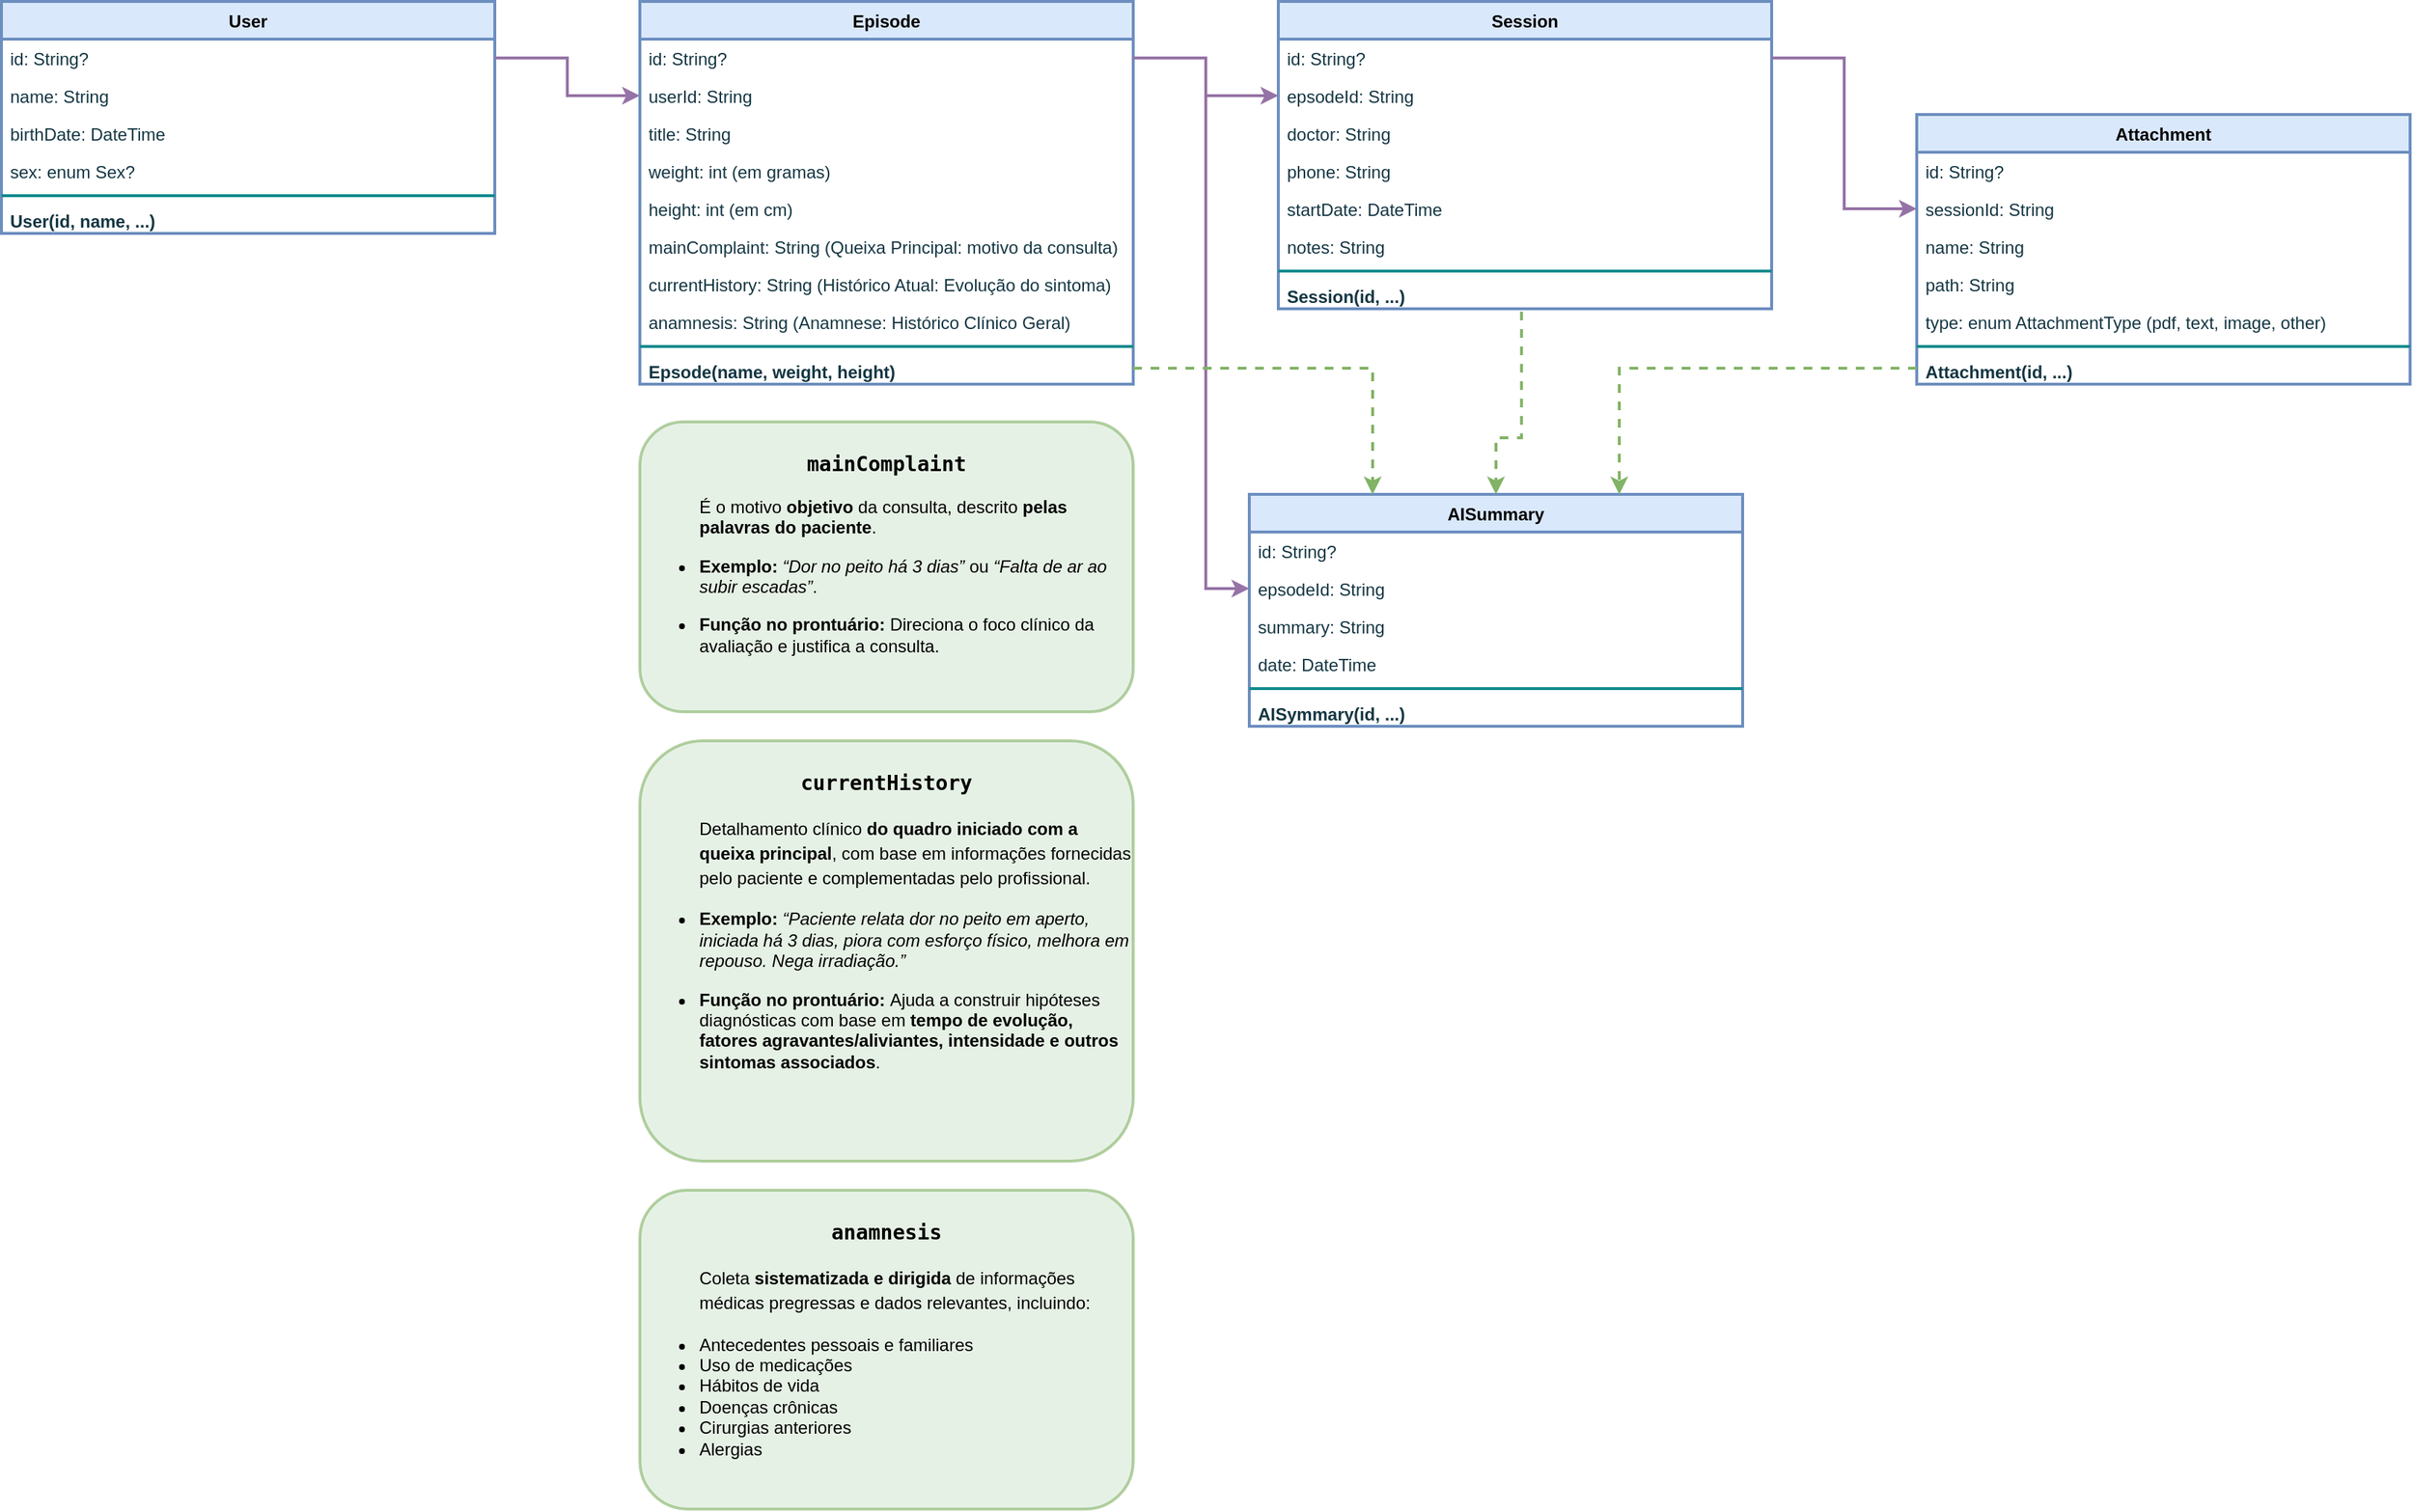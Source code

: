 <mxfile version="26.1.1">
  <diagram id="C5RBs43oDa-KdzZeNtuy" name="Page-1">
    <mxGraphModel dx="1886" dy="904" grid="1" gridSize="10" guides="1" tooltips="1" connect="1" arrows="1" fold="1" page="1" pageScale="1" pageWidth="2336" pageHeight="1654" math="0" shadow="0">
      <root>
        <mxCell id="WIyWlLk6GJQsqaUBKTNV-0" />
        <mxCell id="WIyWlLk6GJQsqaUBKTNV-1" parent="WIyWlLk6GJQsqaUBKTNV-0" />
        <mxCell id="vIkQIAPLI96pnaEV6ZNM-1" value="Episode" style="swimlane;fontStyle=1;align=center;verticalAlign=top;childLayout=stackLayout;horizontal=1;startSize=26;horizontalStack=0;resizeParent=1;resizeParentMax=0;resizeLast=0;collapsible=1;marginBottom=0;whiteSpace=wrap;html=1;labelBackgroundColor=none;fillColor=#dae8fc;strokeColor=#6c8ebf;strokeWidth=2;" parent="WIyWlLk6GJQsqaUBKTNV-1" vertex="1">
          <mxGeometry x="480" y="40" width="340" height="264" as="geometry">
            <mxRectangle x="400" y="280" width="120" height="30" as="alternateBounds" />
          </mxGeometry>
        </mxCell>
        <mxCell id="vIkQIAPLI96pnaEV6ZNM-2" value="id: String?" style="text;strokeColor=none;fillColor=none;align=left;verticalAlign=top;spacingLeft=4;spacingRight=4;overflow=hidden;rotatable=0;points=[[0,0.5],[1,0.5]];portConstraint=eastwest;whiteSpace=wrap;html=1;labelBackgroundColor=none;fontColor=#143642;" parent="vIkQIAPLI96pnaEV6ZNM-1" vertex="1">
          <mxGeometry y="26" width="340" height="26" as="geometry" />
        </mxCell>
        <mxCell id="vIkQIAPLI96pnaEV6ZNM-57" value="userId: String" style="text;strokeColor=none;fillColor=none;align=left;verticalAlign=top;spacingLeft=4;spacingRight=4;overflow=hidden;rotatable=0;points=[[0,0.5],[1,0.5]];portConstraint=eastwest;whiteSpace=wrap;html=1;labelBackgroundColor=none;fontColor=#143642;" parent="vIkQIAPLI96pnaEV6ZNM-1" vertex="1">
          <mxGeometry y="52" width="340" height="26" as="geometry" />
        </mxCell>
        <mxCell id="vIkQIAPLI96pnaEV6ZNM-49" value="title: String" style="text;strokeColor=none;fillColor=none;align=left;verticalAlign=top;spacingLeft=4;spacingRight=4;overflow=hidden;rotatable=0;points=[[0,0.5],[1,0.5]];portConstraint=eastwest;whiteSpace=wrap;html=1;labelBackgroundColor=none;fontColor=#143642;" parent="vIkQIAPLI96pnaEV6ZNM-1" vertex="1">
          <mxGeometry y="78" width="340" height="26" as="geometry" />
        </mxCell>
        <mxCell id="vIkQIAPLI96pnaEV6ZNM-79" value="weight: int (em gramas)" style="text;strokeColor=none;fillColor=none;align=left;verticalAlign=top;spacingLeft=4;spacingRight=4;overflow=hidden;rotatable=0;points=[[0,0.5],[1,0.5]];portConstraint=eastwest;whiteSpace=wrap;html=1;labelBackgroundColor=none;fontColor=#143642;" parent="vIkQIAPLI96pnaEV6ZNM-1" vertex="1">
          <mxGeometry y="104" width="340" height="26" as="geometry" />
        </mxCell>
        <mxCell id="vIkQIAPLI96pnaEV6ZNM-80" value="height: int (em cm)" style="text;strokeColor=none;fillColor=none;align=left;verticalAlign=top;spacingLeft=4;spacingRight=4;overflow=hidden;rotatable=0;points=[[0,0.5],[1,0.5]];portConstraint=eastwest;whiteSpace=wrap;html=1;labelBackgroundColor=none;fontColor=#143642;" parent="vIkQIAPLI96pnaEV6ZNM-1" vertex="1">
          <mxGeometry y="130" width="340" height="26" as="geometry" />
        </mxCell>
        <mxCell id="vIkQIAPLI96pnaEV6ZNM-3" value="mainComplaint: String (Queixa Principal: motivo da consulta)" style="text;strokeColor=none;fillColor=none;align=left;verticalAlign=top;spacingLeft=4;spacingRight=4;overflow=hidden;rotatable=0;points=[[0,0.5],[1,0.5]];portConstraint=eastwest;whiteSpace=wrap;html=1;labelBackgroundColor=none;fontColor=#143642;" parent="vIkQIAPLI96pnaEV6ZNM-1" vertex="1">
          <mxGeometry y="156" width="340" height="26" as="geometry" />
        </mxCell>
        <mxCell id="vIkQIAPLI96pnaEV6ZNM-4" value="currentHistory: String (Histórico Atual: Evolução do sintoma)" style="text;strokeColor=none;fillColor=none;align=left;verticalAlign=top;spacingLeft=4;spacingRight=4;overflow=hidden;rotatable=0;points=[[0,0.5],[1,0.5]];portConstraint=eastwest;whiteSpace=wrap;html=1;labelBackgroundColor=none;fontColor=#143642;" parent="vIkQIAPLI96pnaEV6ZNM-1" vertex="1">
          <mxGeometry y="182" width="340" height="26" as="geometry" />
        </mxCell>
        <mxCell id="vIkQIAPLI96pnaEV6ZNM-50" value="anamnesis: String (Anamnese: Histórico Clínico Geral)" style="text;strokeColor=none;fillColor=none;align=left;verticalAlign=top;spacingLeft=4;spacingRight=4;overflow=hidden;rotatable=0;points=[[0,0.5],[1,0.5]];portConstraint=eastwest;whiteSpace=wrap;html=1;labelBackgroundColor=none;fontColor=#143642;" parent="vIkQIAPLI96pnaEV6ZNM-1" vertex="1">
          <mxGeometry y="208" width="340" height="26" as="geometry" />
        </mxCell>
        <mxCell id="vIkQIAPLI96pnaEV6ZNM-5" value="" style="line;strokeWidth=2;fillColor=none;align=left;verticalAlign=middle;spacingTop=-1;spacingLeft=3;spacingRight=3;rotatable=0;labelPosition=right;points=[];portConstraint=eastwest;strokeColor=#0F8B8D;labelBackgroundColor=none;fontColor=#143642;" parent="vIkQIAPLI96pnaEV6ZNM-1" vertex="1">
          <mxGeometry y="234" width="340" height="8" as="geometry" />
        </mxCell>
        <mxCell id="vIkQIAPLI96pnaEV6ZNM-6" value="&lt;b&gt;Epsode(name, weight, height)&lt;/b&gt;" style="text;strokeColor=none;fillColor=none;align=left;verticalAlign=top;spacingLeft=4;spacingRight=4;overflow=hidden;rotatable=0;points=[[0,0.5],[1,0.5]];portConstraint=eastwest;whiteSpace=wrap;html=1;labelBackgroundColor=none;fontColor=#143642;" parent="vIkQIAPLI96pnaEV6ZNM-1" vertex="1">
          <mxGeometry y="242" width="340" height="22" as="geometry" />
        </mxCell>
        <mxCell id="vIkQIAPLI96pnaEV6ZNM-14" value="Session" style="swimlane;fontStyle=1;align=center;verticalAlign=top;childLayout=stackLayout;horizontal=1;startSize=26;horizontalStack=0;resizeParent=1;resizeParentMax=0;resizeLast=0;collapsible=1;marginBottom=0;whiteSpace=wrap;html=1;labelBackgroundColor=none;fillColor=#dae8fc;strokeColor=#6c8ebf;strokeWidth=2;" parent="WIyWlLk6GJQsqaUBKTNV-1" vertex="1">
          <mxGeometry x="920" y="40" width="340" height="212" as="geometry">
            <mxRectangle x="400" y="280" width="120" height="30" as="alternateBounds" />
          </mxGeometry>
        </mxCell>
        <mxCell id="vIkQIAPLI96pnaEV6ZNM-15" value="id: String?" style="text;strokeColor=none;fillColor=none;align=left;verticalAlign=top;spacingLeft=4;spacingRight=4;overflow=hidden;rotatable=0;points=[[0,0.5],[1,0.5]];portConstraint=eastwest;whiteSpace=wrap;html=1;labelBackgroundColor=none;fontColor=#143642;" parent="vIkQIAPLI96pnaEV6ZNM-14" vertex="1">
          <mxGeometry y="26" width="340" height="26" as="geometry" />
        </mxCell>
        <mxCell id="vIkQIAPLI96pnaEV6ZNM-56" value="epsodeId: String" style="text;strokeColor=none;fillColor=none;align=left;verticalAlign=top;spacingLeft=4;spacingRight=4;overflow=hidden;rotatable=0;points=[[0,0.5],[1,0.5]];portConstraint=eastwest;whiteSpace=wrap;html=1;labelBackgroundColor=none;fontColor=#143642;" parent="vIkQIAPLI96pnaEV6ZNM-14" vertex="1">
          <mxGeometry y="52" width="340" height="26" as="geometry" />
        </mxCell>
        <mxCell id="vIkQIAPLI96pnaEV6ZNM-52" value="doctor: String" style="text;strokeColor=none;fillColor=none;align=left;verticalAlign=top;spacingLeft=4;spacingRight=4;overflow=hidden;rotatable=0;points=[[0,0.5],[1,0.5]];portConstraint=eastwest;whiteSpace=wrap;html=1;labelBackgroundColor=none;fontColor=#143642;" parent="vIkQIAPLI96pnaEV6ZNM-14" vertex="1">
          <mxGeometry y="78" width="340" height="26" as="geometry" />
        </mxCell>
        <mxCell id="vIkQIAPLI96pnaEV6ZNM-53" value="phone: String" style="text;strokeColor=none;fillColor=none;align=left;verticalAlign=top;spacingLeft=4;spacingRight=4;overflow=hidden;rotatable=0;points=[[0,0.5],[1,0.5]];portConstraint=eastwest;whiteSpace=wrap;html=1;labelBackgroundColor=none;fontColor=#143642;" parent="vIkQIAPLI96pnaEV6ZNM-14" vertex="1">
          <mxGeometry y="104" width="340" height="26" as="geometry" />
        </mxCell>
        <mxCell id="vIkQIAPLI96pnaEV6ZNM-16" value="startDate: DateTime" style="text;strokeColor=none;fillColor=none;align=left;verticalAlign=top;spacingLeft=4;spacingRight=4;overflow=hidden;rotatable=0;points=[[0,0.5],[1,0.5]];portConstraint=eastwest;whiteSpace=wrap;html=1;labelBackgroundColor=none;fontColor=#143642;" parent="vIkQIAPLI96pnaEV6ZNM-14" vertex="1">
          <mxGeometry y="130" width="340" height="26" as="geometry" />
        </mxCell>
        <mxCell id="vIkQIAPLI96pnaEV6ZNM-17" value="notes: String" style="text;strokeColor=none;fillColor=none;align=left;verticalAlign=top;spacingLeft=4;spacingRight=4;overflow=hidden;rotatable=0;points=[[0,0.5],[1,0.5]];portConstraint=eastwest;whiteSpace=wrap;html=1;labelBackgroundColor=none;fontColor=#143642;" parent="vIkQIAPLI96pnaEV6ZNM-14" vertex="1">
          <mxGeometry y="156" width="340" height="26" as="geometry" />
        </mxCell>
        <mxCell id="vIkQIAPLI96pnaEV6ZNM-18" value="" style="line;strokeWidth=2;fillColor=none;align=left;verticalAlign=middle;spacingTop=-1;spacingLeft=3;spacingRight=3;rotatable=0;labelPosition=right;points=[];portConstraint=eastwest;strokeColor=#0F8B8D;labelBackgroundColor=none;fontColor=#143642;" parent="vIkQIAPLI96pnaEV6ZNM-14" vertex="1">
          <mxGeometry y="182" width="340" height="8" as="geometry" />
        </mxCell>
        <mxCell id="vIkQIAPLI96pnaEV6ZNM-19" value="&lt;b&gt;Session(id, ...)&lt;/b&gt;" style="text;strokeColor=none;fillColor=none;align=left;verticalAlign=top;spacingLeft=4;spacingRight=4;overflow=hidden;rotatable=0;points=[[0,0.5],[1,0.5]];portConstraint=eastwest;whiteSpace=wrap;html=1;labelBackgroundColor=none;fontColor=#143642;" parent="vIkQIAPLI96pnaEV6ZNM-14" vertex="1">
          <mxGeometry y="190" width="340" height="22" as="geometry" />
        </mxCell>
        <mxCell id="vIkQIAPLI96pnaEV6ZNM-28" value="Attachment" style="swimlane;fontStyle=1;align=center;verticalAlign=top;childLayout=stackLayout;horizontal=1;startSize=26;horizontalStack=0;resizeParent=1;resizeParentMax=0;resizeLast=0;collapsible=1;marginBottom=0;whiteSpace=wrap;html=1;labelBackgroundColor=none;fillColor=#dae8fc;strokeColor=#6c8ebf;strokeWidth=2;" parent="WIyWlLk6GJQsqaUBKTNV-1" vertex="1">
          <mxGeometry x="1360" y="118" width="340" height="186" as="geometry">
            <mxRectangle x="400" y="280" width="120" height="30" as="alternateBounds" />
          </mxGeometry>
        </mxCell>
        <mxCell id="vIkQIAPLI96pnaEV6ZNM-29" value="id: String?" style="text;strokeColor=none;fillColor=none;align=left;verticalAlign=top;spacingLeft=4;spacingRight=4;overflow=hidden;rotatable=0;points=[[0,0.5],[1,0.5]];portConstraint=eastwest;whiteSpace=wrap;html=1;labelBackgroundColor=none;fontColor=#143642;" parent="vIkQIAPLI96pnaEV6ZNM-28" vertex="1">
          <mxGeometry y="26" width="340" height="26" as="geometry" />
        </mxCell>
        <mxCell id="vIkQIAPLI96pnaEV6ZNM-55" value="sessionId: String" style="text;strokeColor=none;fillColor=none;align=left;verticalAlign=top;spacingLeft=4;spacingRight=4;overflow=hidden;rotatable=0;points=[[0,0.5],[1,0.5]];portConstraint=eastwest;whiteSpace=wrap;html=1;labelBackgroundColor=none;fontColor=#143642;" parent="vIkQIAPLI96pnaEV6ZNM-28" vertex="1">
          <mxGeometry y="52" width="340" height="26" as="geometry" />
        </mxCell>
        <mxCell id="vIkQIAPLI96pnaEV6ZNM-54" value="name: String" style="text;strokeColor=none;fillColor=none;align=left;verticalAlign=top;spacingLeft=4;spacingRight=4;overflow=hidden;rotatable=0;points=[[0,0.5],[1,0.5]];portConstraint=eastwest;whiteSpace=wrap;html=1;labelBackgroundColor=none;fontColor=#143642;" parent="vIkQIAPLI96pnaEV6ZNM-28" vertex="1">
          <mxGeometry y="78" width="340" height="26" as="geometry" />
        </mxCell>
        <mxCell id="vIkQIAPLI96pnaEV6ZNM-30" value="path: String" style="text;strokeColor=none;fillColor=none;align=left;verticalAlign=top;spacingLeft=4;spacingRight=4;overflow=hidden;rotatable=0;points=[[0,0.5],[1,0.5]];portConstraint=eastwest;whiteSpace=wrap;html=1;labelBackgroundColor=none;fontColor=#143642;" parent="vIkQIAPLI96pnaEV6ZNM-28" vertex="1">
          <mxGeometry y="104" width="340" height="26" as="geometry" />
        </mxCell>
        <mxCell id="vIkQIAPLI96pnaEV6ZNM-31" value="type: enum AttachmentType (pdf, text, image, other)" style="text;strokeColor=none;fillColor=none;align=left;verticalAlign=top;spacingLeft=4;spacingRight=4;overflow=hidden;rotatable=0;points=[[0,0.5],[1,0.5]];portConstraint=eastwest;whiteSpace=wrap;html=1;labelBackgroundColor=none;fontColor=#143642;" parent="vIkQIAPLI96pnaEV6ZNM-28" vertex="1">
          <mxGeometry y="130" width="340" height="26" as="geometry" />
        </mxCell>
        <mxCell id="vIkQIAPLI96pnaEV6ZNM-33" value="" style="line;strokeWidth=2;fillColor=none;align=left;verticalAlign=middle;spacingTop=-1;spacingLeft=3;spacingRight=3;rotatable=0;labelPosition=right;points=[];portConstraint=eastwest;strokeColor=#0F8B8D;labelBackgroundColor=none;fontColor=#143642;" parent="vIkQIAPLI96pnaEV6ZNM-28" vertex="1">
          <mxGeometry y="156" width="340" height="8" as="geometry" />
        </mxCell>
        <mxCell id="vIkQIAPLI96pnaEV6ZNM-34" value="&lt;b&gt;Attachment(id, ...)&lt;/b&gt;" style="text;strokeColor=none;fillColor=none;align=left;verticalAlign=top;spacingLeft=4;spacingRight=4;overflow=hidden;rotatable=0;points=[[0,0.5],[1,0.5]];portConstraint=eastwest;whiteSpace=wrap;html=1;labelBackgroundColor=none;fontColor=#143642;" parent="vIkQIAPLI96pnaEV6ZNM-28" vertex="1">
          <mxGeometry y="164" width="340" height="22" as="geometry" />
        </mxCell>
        <mxCell id="vIkQIAPLI96pnaEV6ZNM-35" value="User" style="swimlane;fontStyle=1;align=center;verticalAlign=top;childLayout=stackLayout;horizontal=1;startSize=26;horizontalStack=0;resizeParent=1;resizeParentMax=0;resizeLast=0;collapsible=1;marginBottom=0;whiteSpace=wrap;html=1;labelBackgroundColor=none;fillColor=#dae8fc;strokeColor=#6c8ebf;strokeWidth=2;" parent="WIyWlLk6GJQsqaUBKTNV-1" vertex="1">
          <mxGeometry x="40" y="40" width="340" height="160" as="geometry">
            <mxRectangle x="400" y="280" width="120" height="30" as="alternateBounds" />
          </mxGeometry>
        </mxCell>
        <mxCell id="vIkQIAPLI96pnaEV6ZNM-36" value="id: String?" style="text;strokeColor=none;fillColor=none;align=left;verticalAlign=top;spacingLeft=4;spacingRight=4;overflow=hidden;rotatable=0;points=[[0,0.5],[1,0.5]];portConstraint=eastwest;whiteSpace=wrap;html=1;labelBackgroundColor=none;fontColor=#143642;" parent="vIkQIAPLI96pnaEV6ZNM-35" vertex="1">
          <mxGeometry y="26" width="340" height="26" as="geometry" />
        </mxCell>
        <mxCell id="vIkQIAPLI96pnaEV6ZNM-37" value="name: String" style="text;strokeColor=none;fillColor=none;align=left;verticalAlign=top;spacingLeft=4;spacingRight=4;overflow=hidden;rotatable=0;points=[[0,0.5],[1,0.5]];portConstraint=eastwest;whiteSpace=wrap;html=1;labelBackgroundColor=none;fontColor=#143642;" parent="vIkQIAPLI96pnaEV6ZNM-35" vertex="1">
          <mxGeometry y="52" width="340" height="26" as="geometry" />
        </mxCell>
        <mxCell id="vIkQIAPLI96pnaEV6ZNM-38" value="birthDate: DateTime" style="text;strokeColor=none;fillColor=none;align=left;verticalAlign=top;spacingLeft=4;spacingRight=4;overflow=hidden;rotatable=0;points=[[0,0.5],[1,0.5]];portConstraint=eastwest;whiteSpace=wrap;html=1;labelBackgroundColor=none;fontColor=#143642;" parent="vIkQIAPLI96pnaEV6ZNM-35" vertex="1">
          <mxGeometry y="78" width="340" height="26" as="geometry" />
        </mxCell>
        <mxCell id="vIkQIAPLI96pnaEV6ZNM-48" value="sex: enum Sex?" style="text;strokeColor=none;fillColor=none;align=left;verticalAlign=top;spacingLeft=4;spacingRight=4;overflow=hidden;rotatable=0;points=[[0,0.5],[1,0.5]];portConstraint=eastwest;whiteSpace=wrap;html=1;labelBackgroundColor=none;fontColor=#143642;" parent="vIkQIAPLI96pnaEV6ZNM-35" vertex="1">
          <mxGeometry y="104" width="340" height="26" as="geometry" />
        </mxCell>
        <mxCell id="vIkQIAPLI96pnaEV6ZNM-39" value="" style="line;strokeWidth=2;fillColor=none;align=left;verticalAlign=middle;spacingTop=-1;spacingLeft=3;spacingRight=3;rotatable=0;labelPosition=right;points=[];portConstraint=eastwest;strokeColor=#0F8B8D;labelBackgroundColor=none;fontColor=#143642;" parent="vIkQIAPLI96pnaEV6ZNM-35" vertex="1">
          <mxGeometry y="130" width="340" height="8" as="geometry" />
        </mxCell>
        <mxCell id="vIkQIAPLI96pnaEV6ZNM-40" value="User(id, name, ...)" style="text;strokeColor=none;fillColor=none;align=left;verticalAlign=top;spacingLeft=4;spacingRight=4;overflow=hidden;rotatable=0;points=[[0,0.5],[1,0.5]];portConstraint=eastwest;whiteSpace=wrap;html=1;labelBackgroundColor=none;fontColor=#143642;fontStyle=1" parent="vIkQIAPLI96pnaEV6ZNM-35" vertex="1">
          <mxGeometry y="138" width="340" height="22" as="geometry" />
        </mxCell>
        <mxCell id="vIkQIAPLI96pnaEV6ZNM-58" value="&lt;h3 data-end=&quot;1217&quot; data-start=&quot;1169&quot;&gt;&lt;strong data-end=&quot;1215&quot; data-start=&quot;1176&quot;&gt;&lt;code data-end=&quot;1189&quot; data-start=&quot;1178&quot;&gt;anamnesis&lt;/code&gt;&lt;/strong&gt;&lt;/h3&gt;&lt;blockquote style=&quot;margin: 0 0 0 40px; border: none; padding: 0px;&quot;&gt;&lt;h3 style=&quot;text-align: left;&quot; data-end=&quot;1217&quot; data-start=&quot;1169&quot;&gt;&lt;span style=&quot;background-color: transparent; color: light-dark(rgb(0, 0, 0), rgb(255, 255, 255)); font-size: 12px; font-weight: normal;&quot;&gt;Coleta &lt;/span&gt;&lt;strong style=&quot;background-color: transparent; color: light-dark(rgb(0, 0, 0), rgb(255, 255, 255)); font-size: 12px;&quot; data-end=&quot;1272&quot; data-start=&quot;1244&quot;&gt;sistematizada e dirigida&lt;/strong&gt;&lt;span style=&quot;background-color: transparent; color: light-dark(rgb(0, 0, 0), rgb(255, 255, 255)); font-size: 12px; font-weight: normal;&quot;&gt; de informações médicas pregressas e dados relevantes, incluindo:&lt;/span&gt;&lt;/h3&gt;&lt;/blockquote&gt;&lt;ul data-end=&quot;1748&quot; data-start=&quot;1218&quot;&gt;&lt;li style=&quot;text-align: left;&quot;&gt;&lt;span style=&quot;background-color: transparent; color: light-dark(rgb(0, 0, 0), rgb(255, 255, 255));&quot;&gt;Antecedentes pessoais e familiares&lt;/span&gt;&lt;/li&gt;&lt;li style=&quot;text-align: left;&quot;&gt;&lt;span style=&quot;background-color: transparent; color: light-dark(rgb(0, 0, 0), rgb(255, 255, 255));&quot;&gt;Uso de medicações&lt;/span&gt;&lt;/li&gt;&lt;li style=&quot;text-align: left;&quot;&gt;&lt;span style=&quot;background-color: transparent; color: light-dark(rgb(0, 0, 0), rgb(255, 255, 255));&quot;&gt;Hábitos de vida&lt;/span&gt;&lt;/li&gt;&lt;li style=&quot;text-align: left;&quot;&gt;&lt;span style=&quot;background-color: transparent; color: light-dark(rgb(0, 0, 0), rgb(255, 255, 255));&quot;&gt;Doenças crônicas&lt;/span&gt;&lt;/li&gt;&lt;li style=&quot;text-align: left;&quot;&gt;&lt;span style=&quot;background-color: transparent; color: light-dark(rgb(0, 0, 0), rgb(255, 255, 255));&quot;&gt;Cirurgias anteriores&lt;/span&gt;&lt;/li&gt;&lt;li style=&quot;text-align: left;&quot;&gt;&lt;span style=&quot;background-color: transparent; color: light-dark(rgb(0, 0, 0), rgb(255, 255, 255));&quot;&gt;Alergias&lt;/span&gt;&lt;/li&gt;&lt;/ul&gt;" style="rounded=1;whiteSpace=wrap;html=1;fillColor=#d5e8d4;strokeColor=#82b366;verticalAlign=top;opacity=60;strokeWidth=2;" parent="WIyWlLk6GJQsqaUBKTNV-1" vertex="1">
          <mxGeometry x="480" y="860" width="340" height="220" as="geometry" />
        </mxCell>
        <mxCell id="vIkQIAPLI96pnaEV6ZNM-59" value="&lt;h3 data-end=&quot;662&quot; data-start=&quot;605&quot;&gt;&lt;strong data-end=&quot;660&quot; data-start=&quot;612&quot;&gt;&lt;code data-end=&quot;630&quot; data-start=&quot;614&quot;&gt;currentHistory&lt;/code&gt;&lt;/strong&gt;&lt;/h3&gt;&lt;blockquote style=&quot;margin: 0 0 0 40px; border: none; padding: 0px;&quot;&gt;&lt;h3 style=&quot;text-align: left;&quot; data-end=&quot;662&quot; data-start=&quot;605&quot;&gt;&lt;span style=&quot;background-color: transparent; color: light-dark(rgb(0, 0, 0), rgb(255, 255, 255)); font-size: 12px; font-weight: normal;&quot;&gt;Detalhamento clínico &lt;/span&gt;&lt;strong style=&quot;text-align: left; background-color: transparent; color: light-dark(rgb(0, 0, 0), rgb(255, 255, 255)); font-size: 12px;&quot; data-end=&quot;748&quot; data-start=&quot;703&quot;&gt;do quadro iniciado com a queixa principal&lt;/strong&gt;&lt;span style=&quot;text-align: left; background-color: transparent; color: light-dark(rgb(0, 0, 0), rgb(255, 255, 255)); font-size: 12px; font-weight: normal;&quot;&gt;, com base em informações fornecidas pelo paciente e complementadas pelo profissional.&lt;/span&gt;&lt;/h3&gt;&lt;/blockquote&gt;&lt;ul data-end=&quot;1162&quot; data-start=&quot;663&quot;&gt;&lt;li data-end=&quot;980&quot; data-start=&quot;835&quot;&gt;&lt;p style=&quot;text-align: left;&quot; data-end=&quot;980&quot; data-start=&quot;837&quot;&gt;&lt;strong data-end=&quot;849&quot; data-start=&quot;837&quot;&gt;Exemplo:&amp;nbsp;&lt;/strong&gt;&lt;em data-end=&quot;980&quot; data-start=&quot;854&quot;&gt;“Paciente relata dor no peito em aperto, iniciada há 3 dias, piora com esforço físico, melhora em repouso. Nega irradiação.”&lt;/em&gt;&lt;/p&gt;&lt;/li&gt;&lt;li data-end=&quot;980&quot; data-start=&quot;835&quot;&gt;&lt;p style=&quot;text-align: left;&quot; data-end=&quot;980&quot; data-start=&quot;837&quot;&gt;&lt;strong style=&quot;background-color: transparent; color: light-dark(rgb(0, 0, 0), rgb(255, 255, 255));&quot; data-end=&quot;1009&quot; data-start=&quot;984&quot;&gt;Função no prontuário:&amp;nbsp;&lt;/strong&gt;&lt;span style=&quot;background-color: transparent; color: light-dark(rgb(0, 0, 0), rgb(255, 255, 255));&quot;&gt;Ajuda a construir hipóteses diagnósticas com base em &lt;/span&gt;&lt;strong style=&quot;background-color: transparent; color: light-dark(rgb(0, 0, 0), rgb(255, 255, 255));&quot; data-end=&quot;1161&quot; data-start=&quot;1067&quot;&gt;tempo de evolução, fatores agravantes/aliviantes, intensidade e outros sintomas associados&lt;/strong&gt;&lt;span style=&quot;background-color: transparent; color: light-dark(rgb(0, 0, 0), rgb(255, 255, 255));&quot;&gt;.&lt;/span&gt;&lt;/p&gt;&lt;/li&gt;&lt;/ul&gt;" style="rounded=1;whiteSpace=wrap;html=1;fillColor=#d5e8d4;strokeColor=#82b366;verticalAlign=top;opacity=60;strokeWidth=2;" parent="WIyWlLk6GJQsqaUBKTNV-1" vertex="1">
          <mxGeometry x="480" y="550" width="340" height="290" as="geometry" />
        </mxCell>
        <mxCell id="vIkQIAPLI96pnaEV6ZNM-60" value="&lt;h3 data-end=&quot;323&quot; data-start=&quot;278&quot;&gt;&lt;strong data-end=&quot;323&quot; data-start=&quot;285&quot;&gt;&lt;code data-end=&quot;302&quot; data-start=&quot;287&quot;&gt;mainComplaint&lt;/code&gt;&lt;/strong&gt;&lt;/h3&gt;&lt;blockquote style=&quot;text-align: left; margin: 0px 0px 0px 40px; border: none; padding: 0px;&quot;&gt;&lt;span style=&quot;background-color: transparent; color: light-dark(rgb(0, 0, 0), rgb(255, 255, 255));&quot;&gt;É o motivo &lt;/span&gt;&lt;strong style=&quot;text-align: left; background-color: transparent; color: light-dark(rgb(0, 0, 0), rgb(255, 255, 255));&quot; data-end=&quot;366&quot; data-start=&quot;354&quot;&gt;objetivo&lt;/strong&gt;&lt;span style=&quot;text-align: left; background-color: transparent; color: light-dark(rgb(0, 0, 0), rgb(255, 255, 255));&quot;&gt; da consulta, descrito &lt;/span&gt;&lt;strong style=&quot;text-align: left; background-color: transparent; color: light-dark(rgb(0, 0, 0), rgb(255, 255, 255));&quot; data-end=&quot;419&quot; data-start=&quot;389&quot;&gt;pelas palavras do paciente&lt;/strong&gt;&lt;span style=&quot;text-align: left; background-color: transparent; color: light-dark(rgb(0, 0, 0), rgb(255, 255, 255));&quot;&gt;.&lt;/span&gt;&lt;/blockquote&gt;&lt;ul data-end=&quot;598&quot; data-start=&quot;324&quot;&gt;&lt;li data-end=&quot;503&quot; data-start=&quot;421&quot;&gt;&lt;p style=&quot;text-align: left;&quot; data-end=&quot;503&quot; data-start=&quot;423&quot;&gt;&lt;strong data-end=&quot;435&quot; data-start=&quot;423&quot;&gt;Exemplo:&amp;nbsp;&lt;/strong&gt;&lt;em data-end=&quot;466&quot; data-start=&quot;440&quot;&gt;“Dor no peito há 3 dias”&lt;/em&gt; ou &lt;em data-end=&quot;502&quot; data-start=&quot;470&quot;&gt;“Falta de ar ao subir escadas”&lt;/em&gt;.&lt;/p&gt;&lt;/li&gt;&lt;li data-end=&quot;598&quot; data-start=&quot;505&quot;&gt;&lt;div style=&quot;text-align: left;&quot;&gt;&lt;strong style=&quot;background-color: transparent; color: light-dark(rgb(0, 0, 0), rgb(255, 255, 255));&quot; data-end=&quot;532&quot; data-start=&quot;507&quot;&gt;Função no prontuário:&amp;nbsp;&lt;/strong&gt;&lt;span style=&quot;background-color: transparent; color: light-dark(rgb(0, 0, 0), rgb(255, 255, 255)); text-align: center;&quot;&gt;Direciona o foco clínico da avaliação e justifica a consulta.&lt;/span&gt;&lt;/div&gt;&lt;p&gt;&lt;/p&gt;&lt;/li&gt;&lt;/ul&gt;" style="rounded=1;whiteSpace=wrap;html=1;fillColor=#d5e8d4;strokeColor=#82b366;verticalAlign=top;strokeWidth=2;opacity=60;" parent="WIyWlLk6GJQsqaUBKTNV-1" vertex="1">
          <mxGeometry x="480" y="330" width="340" height="200" as="geometry" />
        </mxCell>
        <mxCell id="vIkQIAPLI96pnaEV6ZNM-61" value="AISummary" style="swimlane;fontStyle=1;align=center;verticalAlign=top;childLayout=stackLayout;horizontal=1;startSize=26;horizontalStack=0;resizeParent=1;resizeParentMax=0;resizeLast=0;collapsible=1;marginBottom=0;whiteSpace=wrap;html=1;labelBackgroundColor=none;fillColor=#dae8fc;strokeColor=#6c8ebf;strokeWidth=2;" parent="WIyWlLk6GJQsqaUBKTNV-1" vertex="1">
          <mxGeometry x="900" y="380" width="340" height="160" as="geometry">
            <mxRectangle x="400" y="280" width="120" height="30" as="alternateBounds" />
          </mxGeometry>
        </mxCell>
        <mxCell id="vIkQIAPLI96pnaEV6ZNM-62" value="id: String?" style="text;strokeColor=none;fillColor=none;align=left;verticalAlign=top;spacingLeft=4;spacingRight=4;overflow=hidden;rotatable=0;points=[[0,0.5],[1,0.5]];portConstraint=eastwest;whiteSpace=wrap;html=1;labelBackgroundColor=none;fontColor=#143642;" parent="vIkQIAPLI96pnaEV6ZNM-61" vertex="1">
          <mxGeometry y="26" width="340" height="26" as="geometry" />
        </mxCell>
        <mxCell id="vIkQIAPLI96pnaEV6ZNM-63" value="epsodeId: String" style="text;strokeColor=none;fillColor=none;align=left;verticalAlign=top;spacingLeft=4;spacingRight=4;overflow=hidden;rotatable=0;points=[[0,0.5],[1,0.5]];portConstraint=eastwest;whiteSpace=wrap;html=1;labelBackgroundColor=none;fontColor=#143642;" parent="vIkQIAPLI96pnaEV6ZNM-61" vertex="1">
          <mxGeometry y="52" width="340" height="26" as="geometry" />
        </mxCell>
        <mxCell id="vIkQIAPLI96pnaEV6ZNM-64" value="summary: String" style="text;strokeColor=none;fillColor=none;align=left;verticalAlign=top;spacingLeft=4;spacingRight=4;overflow=hidden;rotatable=0;points=[[0,0.5],[1,0.5]];portConstraint=eastwest;whiteSpace=wrap;html=1;labelBackgroundColor=none;fontColor=#143642;" parent="vIkQIAPLI96pnaEV6ZNM-61" vertex="1">
          <mxGeometry y="78" width="340" height="26" as="geometry" />
        </mxCell>
        <mxCell id="vIkQIAPLI96pnaEV6ZNM-65" value="date: DateTime" style="text;strokeColor=none;fillColor=none;align=left;verticalAlign=top;spacingLeft=4;spacingRight=4;overflow=hidden;rotatable=0;points=[[0,0.5],[1,0.5]];portConstraint=eastwest;whiteSpace=wrap;html=1;labelBackgroundColor=none;fontColor=#143642;" parent="vIkQIAPLI96pnaEV6ZNM-61" vertex="1">
          <mxGeometry y="104" width="340" height="26" as="geometry" />
        </mxCell>
        <mxCell id="vIkQIAPLI96pnaEV6ZNM-67" value="" style="line;strokeWidth=2;fillColor=none;align=left;verticalAlign=middle;spacingTop=-1;spacingLeft=3;spacingRight=3;rotatable=0;labelPosition=right;points=[];portConstraint=eastwest;strokeColor=#0F8B8D;labelBackgroundColor=none;fontColor=#143642;" parent="vIkQIAPLI96pnaEV6ZNM-61" vertex="1">
          <mxGeometry y="130" width="340" height="8" as="geometry" />
        </mxCell>
        <mxCell id="vIkQIAPLI96pnaEV6ZNM-68" value="&lt;b&gt;AISymmary(id, ...)&lt;/b&gt;" style="text;strokeColor=none;fillColor=none;align=left;verticalAlign=top;spacingLeft=4;spacingRight=4;overflow=hidden;rotatable=0;points=[[0,0.5],[1,0.5]];portConstraint=eastwest;whiteSpace=wrap;html=1;labelBackgroundColor=none;fontColor=#143642;" parent="vIkQIAPLI96pnaEV6ZNM-61" vertex="1">
          <mxGeometry y="138" width="340" height="22" as="geometry" />
        </mxCell>
        <mxCell id="vIkQIAPLI96pnaEV6ZNM-69" style="edgeStyle=orthogonalEdgeStyle;rounded=0;orthogonalLoop=1;jettySize=auto;html=1;exitX=1;exitY=0.5;exitDx=0;exitDy=0;strokeWidth=2;fillColor=#e1d5e7;strokeColor=#9673a6;" parent="WIyWlLk6GJQsqaUBKTNV-1" source="vIkQIAPLI96pnaEV6ZNM-36" target="vIkQIAPLI96pnaEV6ZNM-57" edge="1">
          <mxGeometry relative="1" as="geometry" />
        </mxCell>
        <mxCell id="vIkQIAPLI96pnaEV6ZNM-70" style="edgeStyle=orthogonalEdgeStyle;rounded=0;orthogonalLoop=1;jettySize=auto;html=1;exitX=1;exitY=0.5;exitDx=0;exitDy=0;entryX=0;entryY=0.5;entryDx=0;entryDy=0;strokeWidth=2;fillColor=#e1d5e7;strokeColor=#9673a6;" parent="WIyWlLk6GJQsqaUBKTNV-1" source="vIkQIAPLI96pnaEV6ZNM-2" target="vIkQIAPLI96pnaEV6ZNM-56" edge="1">
          <mxGeometry relative="1" as="geometry" />
        </mxCell>
        <mxCell id="vIkQIAPLI96pnaEV6ZNM-71" style="edgeStyle=orthogonalEdgeStyle;rounded=0;orthogonalLoop=1;jettySize=auto;html=1;exitX=1;exitY=0.5;exitDx=0;exitDy=0;entryX=0;entryY=0.5;entryDx=0;entryDy=0;strokeWidth=2;fillColor=#e1d5e7;strokeColor=#9673a6;" parent="WIyWlLk6GJQsqaUBKTNV-1" source="vIkQIAPLI96pnaEV6ZNM-15" target="vIkQIAPLI96pnaEV6ZNM-55" edge="1">
          <mxGeometry relative="1" as="geometry" />
        </mxCell>
        <mxCell id="vIkQIAPLI96pnaEV6ZNM-73" style="edgeStyle=orthogonalEdgeStyle;rounded=0;orthogonalLoop=1;jettySize=auto;html=1;exitX=1;exitY=0.5;exitDx=0;exitDy=0;entryX=0;entryY=0.5;entryDx=0;entryDy=0;strokeWidth=2;fillColor=#e1d5e7;strokeColor=#9673a6;" parent="WIyWlLk6GJQsqaUBKTNV-1" source="vIkQIAPLI96pnaEV6ZNM-2" target="vIkQIAPLI96pnaEV6ZNM-63" edge="1">
          <mxGeometry relative="1" as="geometry">
            <Array as="points">
              <mxPoint x="870" y="79" />
              <mxPoint x="870" y="445" />
            </Array>
          </mxGeometry>
        </mxCell>
        <mxCell id="vIkQIAPLI96pnaEV6ZNM-76" style="edgeStyle=orthogonalEdgeStyle;rounded=0;orthogonalLoop=1;jettySize=auto;html=1;strokeWidth=2;fillColor=#d5e8d4;strokeColor=#82b366;dashed=1;exitX=0.493;exitY=1.093;exitDx=0;exitDy=0;exitPerimeter=0;entryX=0.5;entryY=0;entryDx=0;entryDy=0;" parent="WIyWlLk6GJQsqaUBKTNV-1" source="vIkQIAPLI96pnaEV6ZNM-19" target="vIkQIAPLI96pnaEV6ZNM-61" edge="1">
          <mxGeometry relative="1" as="geometry">
            <mxPoint x="1088" y="410" as="targetPoint" />
            <Array as="points">
              <mxPoint x="1088" y="341" />
              <mxPoint x="1070" y="341" />
            </Array>
          </mxGeometry>
        </mxCell>
        <mxCell id="vIkQIAPLI96pnaEV6ZNM-77" style="edgeStyle=orthogonalEdgeStyle;rounded=0;orthogonalLoop=1;jettySize=auto;html=1;strokeWidth=2;fillColor=#d5e8d4;strokeColor=#82b366;dashed=1;exitX=0;exitY=0.5;exitDx=0;exitDy=0;entryX=0.75;entryY=0;entryDx=0;entryDy=0;" parent="WIyWlLk6GJQsqaUBKTNV-1" source="vIkQIAPLI96pnaEV6ZNM-34" target="vIkQIAPLI96pnaEV6ZNM-61" edge="1">
          <mxGeometry relative="1" as="geometry">
            <mxPoint x="1117" y="320" as="targetPoint" />
          </mxGeometry>
        </mxCell>
        <mxCell id="vIkQIAPLI96pnaEV6ZNM-78" style="edgeStyle=orthogonalEdgeStyle;rounded=0;orthogonalLoop=1;jettySize=auto;html=1;strokeWidth=2;fillColor=#d5e8d4;strokeColor=#82b366;dashed=1;exitX=1;exitY=0.5;exitDx=0;exitDy=0;entryX=0.25;entryY=0;entryDx=0;entryDy=0;" parent="WIyWlLk6GJQsqaUBKTNV-1" source="vIkQIAPLI96pnaEV6ZNM-6" target="vIkQIAPLI96pnaEV6ZNM-61" edge="1">
          <mxGeometry relative="1" as="geometry">
            <mxPoint x="930" y="167" as="sourcePoint" />
            <mxPoint x="1060" y="370" as="targetPoint" />
          </mxGeometry>
        </mxCell>
      </root>
    </mxGraphModel>
  </diagram>
</mxfile>
